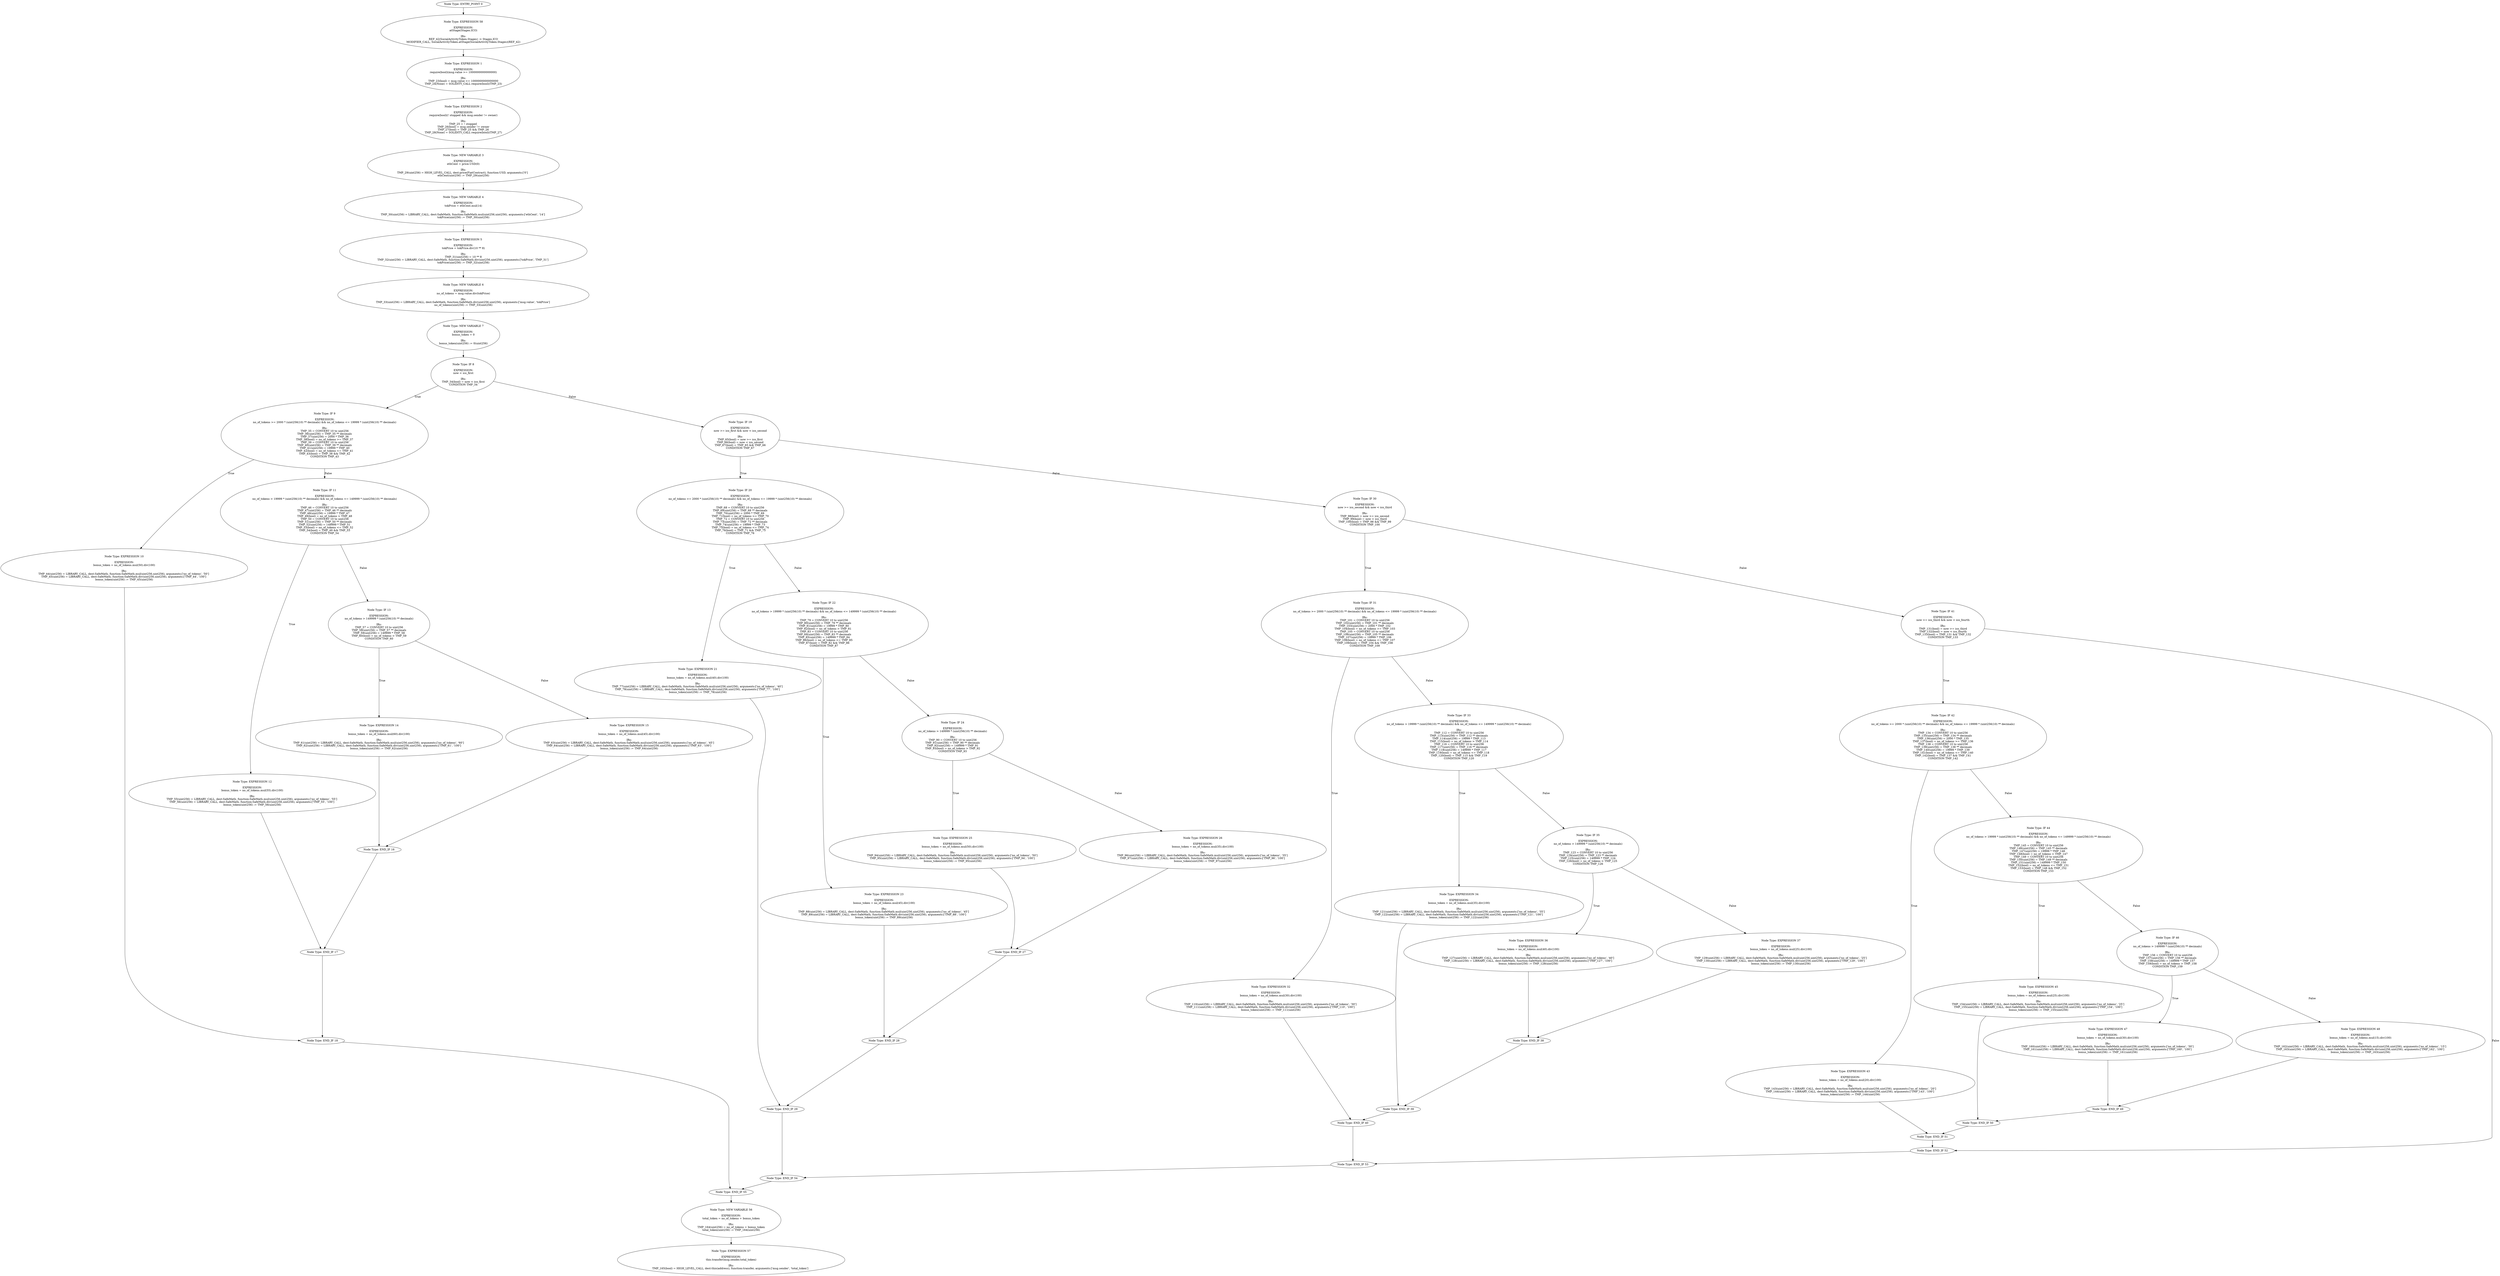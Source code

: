 digraph{
0[label="Node Type: ENTRY_POINT 0
"];
0->58;
1[label="Node Type: EXPRESSION 1

EXPRESSION:
require(bool)(msg.value >= 1000000000000000)

IRs:
TMP_23(bool) = msg.value >= 1000000000000000
TMP_24(None) = SOLIDITY_CALL require(bool)(TMP_23)"];
1->2;
2[label="Node Type: EXPRESSION 2

EXPRESSION:
require(bool)(! stopped && msg.sender != owner)

IRs:
TMP_25 = ! stopped 
TMP_26(bool) = msg.sender != owner
TMP_27(bool) = TMP_25 && TMP_26
TMP_28(None) = SOLIDITY_CALL require(bool)(TMP_27)"];
2->3;
3[label="Node Type: NEW VARIABLE 3

EXPRESSION:
ethCent = price.USD(0)

IRs:
TMP_29(uint256) = HIGH_LEVEL_CALL, dest:price(FiatContract), function:USD, arguments:['0']  
ethCent(uint256) := TMP_29(uint256)"];
3->4;
4[label="Node Type: NEW VARIABLE 4

EXPRESSION:
tokPrice = ethCent.mul(14)

IRs:
TMP_30(uint256) = LIBRARY_CALL, dest:SafeMath, function:SafeMath.mul(uint256,uint256), arguments:['ethCent', '14'] 
tokPrice(uint256) := TMP_30(uint256)"];
4->5;
5[label="Node Type: EXPRESSION 5

EXPRESSION:
tokPrice = tokPrice.div(10 ** 8)

IRs:
TMP_31(uint256) = 10 ** 8
TMP_32(uint256) = LIBRARY_CALL, dest:SafeMath, function:SafeMath.div(uint256,uint256), arguments:['tokPrice', 'TMP_31'] 
tokPrice(uint256) := TMP_32(uint256)"];
5->6;
6[label="Node Type: NEW VARIABLE 6

EXPRESSION:
no_of_tokens = msg.value.div(tokPrice)

IRs:
TMP_33(uint256) = LIBRARY_CALL, dest:SafeMath, function:SafeMath.div(uint256,uint256), arguments:['msg.value', 'tokPrice'] 
no_of_tokens(uint256) := TMP_33(uint256)"];
6->7;
7[label="Node Type: NEW VARIABLE 7

EXPRESSION:
bonus_token = 0

IRs:
bonus_token(uint256) := 0(uint256)"];
7->8;
8[label="Node Type: IF 8

EXPRESSION:
now < ico_first

IRs:
TMP_34(bool) = now < ico_first
CONDITION TMP_34"];
8->9[label="True"];
8->19[label="False"];
9[label="Node Type: IF 9

EXPRESSION:
no_of_tokens >= 2000 * (uint256(10) ** decimals) && no_of_tokens <= 19999 * (uint256(10) ** decimals)

IRs:
TMP_35 = CONVERT 10 to uint256
TMP_36(uint256) = TMP_35 ** decimals
TMP_37(uint256) = 2000 * TMP_36
TMP_38(bool) = no_of_tokens >= TMP_37
TMP_39 = CONVERT 10 to uint256
TMP_40(uint256) = TMP_39 ** decimals
TMP_41(uint256) = 19999 * TMP_40
TMP_42(bool) = no_of_tokens <= TMP_41
TMP_43(bool) = TMP_38 && TMP_42
CONDITION TMP_43"];
9->10[label="True"];
9->11[label="False"];
10[label="Node Type: EXPRESSION 10

EXPRESSION:
bonus_token = no_of_tokens.mul(50).div(100)

IRs:
TMP_44(uint256) = LIBRARY_CALL, dest:SafeMath, function:SafeMath.mul(uint256,uint256), arguments:['no_of_tokens', '50'] 
TMP_45(uint256) = LIBRARY_CALL, dest:SafeMath, function:SafeMath.div(uint256,uint256), arguments:['TMP_44', '100'] 
bonus_token(uint256) := TMP_45(uint256)"];
10->18;
11[label="Node Type: IF 11

EXPRESSION:
no_of_tokens > 19999 * (uint256(10) ** decimals) && no_of_tokens <= 149999 * (uint256(10) ** decimals)

IRs:
TMP_46 = CONVERT 10 to uint256
TMP_47(uint256) = TMP_46 ** decimals
TMP_48(uint256) = 19999 * TMP_47
TMP_49(bool) = no_of_tokens > TMP_48
TMP_50 = CONVERT 10 to uint256
TMP_51(uint256) = TMP_50 ** decimals
TMP_52(uint256) = 149999 * TMP_51
TMP_53(bool) = no_of_tokens <= TMP_52
TMP_54(bool) = TMP_49 && TMP_53
CONDITION TMP_54"];
11->12[label="True"];
11->13[label="False"];
12[label="Node Type: EXPRESSION 12

EXPRESSION:
bonus_token = no_of_tokens.mul(55).div(100)

IRs:
TMP_55(uint256) = LIBRARY_CALL, dest:SafeMath, function:SafeMath.mul(uint256,uint256), arguments:['no_of_tokens', '55'] 
TMP_56(uint256) = LIBRARY_CALL, dest:SafeMath, function:SafeMath.div(uint256,uint256), arguments:['TMP_55', '100'] 
bonus_token(uint256) := TMP_56(uint256)"];
12->17;
13[label="Node Type: IF 13

EXPRESSION:
no_of_tokens > 149999 * (uint256(10) ** decimals)

IRs:
TMP_57 = CONVERT 10 to uint256
TMP_58(uint256) = TMP_57 ** decimals
TMP_59(uint256) = 149999 * TMP_58
TMP_60(bool) = no_of_tokens > TMP_59
CONDITION TMP_60"];
13->14[label="True"];
13->15[label="False"];
14[label="Node Type: EXPRESSION 14

EXPRESSION:
bonus_token = no_of_tokens.mul(60).div(100)

IRs:
TMP_61(uint256) = LIBRARY_CALL, dest:SafeMath, function:SafeMath.mul(uint256,uint256), arguments:['no_of_tokens', '60'] 
TMP_62(uint256) = LIBRARY_CALL, dest:SafeMath, function:SafeMath.div(uint256,uint256), arguments:['TMP_61', '100'] 
bonus_token(uint256) := TMP_62(uint256)"];
14->16;
15[label="Node Type: EXPRESSION 15

EXPRESSION:
bonus_token = no_of_tokens.mul(45).div(100)

IRs:
TMP_63(uint256) = LIBRARY_CALL, dest:SafeMath, function:SafeMath.mul(uint256,uint256), arguments:['no_of_tokens', '45'] 
TMP_64(uint256) = LIBRARY_CALL, dest:SafeMath, function:SafeMath.div(uint256,uint256), arguments:['TMP_63', '100'] 
bonus_token(uint256) := TMP_64(uint256)"];
15->16;
16[label="Node Type: END_IF 16
"];
16->17;
17[label="Node Type: END_IF 17
"];
17->18;
18[label="Node Type: END_IF 18
"];
18->55;
19[label="Node Type: IF 19

EXPRESSION:
now >= ico_first && now < ico_second

IRs:
TMP_65(bool) = now >= ico_first
TMP_66(bool) = now < ico_second
TMP_67(bool) = TMP_65 && TMP_66
CONDITION TMP_67"];
19->20[label="True"];
19->30[label="False"];
20[label="Node Type: IF 20

EXPRESSION:
no_of_tokens >= 2000 * (uint256(10) ** decimals) && no_of_tokens <= 19999 * (uint256(10) ** decimals)

IRs:
TMP_68 = CONVERT 10 to uint256
TMP_69(uint256) = TMP_68 ** decimals
TMP_70(uint256) = 2000 * TMP_69
TMP_71(bool) = no_of_tokens >= TMP_70
TMP_72 = CONVERT 10 to uint256
TMP_73(uint256) = TMP_72 ** decimals
TMP_74(uint256) = 19999 * TMP_73
TMP_75(bool) = no_of_tokens <= TMP_74
TMP_76(bool) = TMP_71 && TMP_75
CONDITION TMP_76"];
20->21[label="True"];
20->22[label="False"];
21[label="Node Type: EXPRESSION 21

EXPRESSION:
bonus_token = no_of_tokens.mul(40).div(100)

IRs:
TMP_77(uint256) = LIBRARY_CALL, dest:SafeMath, function:SafeMath.mul(uint256,uint256), arguments:['no_of_tokens', '40'] 
TMP_78(uint256) = LIBRARY_CALL, dest:SafeMath, function:SafeMath.div(uint256,uint256), arguments:['TMP_77', '100'] 
bonus_token(uint256) := TMP_78(uint256)"];
21->29;
22[label="Node Type: IF 22

EXPRESSION:
no_of_tokens > 19999 * (uint256(10) ** decimals) && no_of_tokens <= 149999 * (uint256(10) ** decimals)

IRs:
TMP_79 = CONVERT 10 to uint256
TMP_80(uint256) = TMP_79 ** decimals
TMP_81(uint256) = 19999 * TMP_80
TMP_82(bool) = no_of_tokens > TMP_81
TMP_83 = CONVERT 10 to uint256
TMP_84(uint256) = TMP_83 ** decimals
TMP_85(uint256) = 149999 * TMP_84
TMP_86(bool) = no_of_tokens <= TMP_85
TMP_87(bool) = TMP_82 && TMP_86
CONDITION TMP_87"];
22->23[label="True"];
22->24[label="False"];
23[label="Node Type: EXPRESSION 23

EXPRESSION:
bonus_token = no_of_tokens.mul(45).div(100)

IRs:
TMP_88(uint256) = LIBRARY_CALL, dest:SafeMath, function:SafeMath.mul(uint256,uint256), arguments:['no_of_tokens', '45'] 
TMP_89(uint256) = LIBRARY_CALL, dest:SafeMath, function:SafeMath.div(uint256,uint256), arguments:['TMP_88', '100'] 
bonus_token(uint256) := TMP_89(uint256)"];
23->28;
24[label="Node Type: IF 24

EXPRESSION:
no_of_tokens > 149999 * (uint256(10) ** decimals)

IRs:
TMP_90 = CONVERT 10 to uint256
TMP_91(uint256) = TMP_90 ** decimals
TMP_92(uint256) = 149999 * TMP_91
TMP_93(bool) = no_of_tokens > TMP_92
CONDITION TMP_93"];
24->25[label="True"];
24->26[label="False"];
25[label="Node Type: EXPRESSION 25

EXPRESSION:
bonus_token = no_of_tokens.mul(50).div(100)

IRs:
TMP_94(uint256) = LIBRARY_CALL, dest:SafeMath, function:SafeMath.mul(uint256,uint256), arguments:['no_of_tokens', '50'] 
TMP_95(uint256) = LIBRARY_CALL, dest:SafeMath, function:SafeMath.div(uint256,uint256), arguments:['TMP_94', '100'] 
bonus_token(uint256) := TMP_95(uint256)"];
25->27;
26[label="Node Type: EXPRESSION 26

EXPRESSION:
bonus_token = no_of_tokens.mul(35).div(100)

IRs:
TMP_96(uint256) = LIBRARY_CALL, dest:SafeMath, function:SafeMath.mul(uint256,uint256), arguments:['no_of_tokens', '35'] 
TMP_97(uint256) = LIBRARY_CALL, dest:SafeMath, function:SafeMath.div(uint256,uint256), arguments:['TMP_96', '100'] 
bonus_token(uint256) := TMP_97(uint256)"];
26->27;
27[label="Node Type: END_IF 27
"];
27->28;
28[label="Node Type: END_IF 28
"];
28->29;
29[label="Node Type: END_IF 29
"];
29->54;
30[label="Node Type: IF 30

EXPRESSION:
now >= ico_second && now < ico_third

IRs:
TMP_98(bool) = now >= ico_second
TMP_99(bool) = now < ico_third
TMP_100(bool) = TMP_98 && TMP_99
CONDITION TMP_100"];
30->31[label="True"];
30->41[label="False"];
31[label="Node Type: IF 31

EXPRESSION:
no_of_tokens >= 2000 * (uint256(10) ** decimals) && no_of_tokens <= 19999 * (uint256(10) ** decimals)

IRs:
TMP_101 = CONVERT 10 to uint256
TMP_102(uint256) = TMP_101 ** decimals
TMP_103(uint256) = 2000 * TMP_102
TMP_104(bool) = no_of_tokens >= TMP_103
TMP_105 = CONVERT 10 to uint256
TMP_106(uint256) = TMP_105 ** decimals
TMP_107(uint256) = 19999 * TMP_106
TMP_108(bool) = no_of_tokens <= TMP_107
TMP_109(bool) = TMP_104 && TMP_108
CONDITION TMP_109"];
31->32[label="True"];
31->33[label="False"];
32[label="Node Type: EXPRESSION 32

EXPRESSION:
bonus_token = no_of_tokens.mul(30).div(100)

IRs:
TMP_110(uint256) = LIBRARY_CALL, dest:SafeMath, function:SafeMath.mul(uint256,uint256), arguments:['no_of_tokens', '30'] 
TMP_111(uint256) = LIBRARY_CALL, dest:SafeMath, function:SafeMath.div(uint256,uint256), arguments:['TMP_110', '100'] 
bonus_token(uint256) := TMP_111(uint256)"];
32->40;
33[label="Node Type: IF 33

EXPRESSION:
no_of_tokens > 19999 * (uint256(10) ** decimals) && no_of_tokens <= 149999 * (uint256(10) ** decimals)

IRs:
TMP_112 = CONVERT 10 to uint256
TMP_113(uint256) = TMP_112 ** decimals
TMP_114(uint256) = 19999 * TMP_113
TMP_115(bool) = no_of_tokens > TMP_114
TMP_116 = CONVERT 10 to uint256
TMP_117(uint256) = TMP_116 ** decimals
TMP_118(uint256) = 149999 * TMP_117
TMP_119(bool) = no_of_tokens <= TMP_118
TMP_120(bool) = TMP_115 && TMP_119
CONDITION TMP_120"];
33->34[label="True"];
33->35[label="False"];
34[label="Node Type: EXPRESSION 34

EXPRESSION:
bonus_token = no_of_tokens.mul(35).div(100)

IRs:
TMP_121(uint256) = LIBRARY_CALL, dest:SafeMath, function:SafeMath.mul(uint256,uint256), arguments:['no_of_tokens', '35'] 
TMP_122(uint256) = LIBRARY_CALL, dest:SafeMath, function:SafeMath.div(uint256,uint256), arguments:['TMP_121', '100'] 
bonus_token(uint256) := TMP_122(uint256)"];
34->39;
35[label="Node Type: IF 35

EXPRESSION:
no_of_tokens > 149999 * (uint256(10) ** decimals)

IRs:
TMP_123 = CONVERT 10 to uint256
TMP_124(uint256) = TMP_123 ** decimals
TMP_125(uint256) = 149999 * TMP_124
TMP_126(bool) = no_of_tokens > TMP_125
CONDITION TMP_126"];
35->36[label="True"];
35->37[label="False"];
36[label="Node Type: EXPRESSION 36

EXPRESSION:
bonus_token = no_of_tokens.mul(40).div(100)

IRs:
TMP_127(uint256) = LIBRARY_CALL, dest:SafeMath, function:SafeMath.mul(uint256,uint256), arguments:['no_of_tokens', '40'] 
TMP_128(uint256) = LIBRARY_CALL, dest:SafeMath, function:SafeMath.div(uint256,uint256), arguments:['TMP_127', '100'] 
bonus_token(uint256) := TMP_128(uint256)"];
36->38;
37[label="Node Type: EXPRESSION 37

EXPRESSION:
bonus_token = no_of_tokens.mul(25).div(100)

IRs:
TMP_129(uint256) = LIBRARY_CALL, dest:SafeMath, function:SafeMath.mul(uint256,uint256), arguments:['no_of_tokens', '25'] 
TMP_130(uint256) = LIBRARY_CALL, dest:SafeMath, function:SafeMath.div(uint256,uint256), arguments:['TMP_129', '100'] 
bonus_token(uint256) := TMP_130(uint256)"];
37->38;
38[label="Node Type: END_IF 38
"];
38->39;
39[label="Node Type: END_IF 39
"];
39->40;
40[label="Node Type: END_IF 40
"];
40->53;
41[label="Node Type: IF 41

EXPRESSION:
now >= ico_third && now < ico_fourth

IRs:
TMP_131(bool) = now >= ico_third
TMP_132(bool) = now < ico_fourth
TMP_133(bool) = TMP_131 && TMP_132
CONDITION TMP_133"];
41->42[label="True"];
41->52[label="False"];
42[label="Node Type: IF 42

EXPRESSION:
no_of_tokens >= 2000 * (uint256(10) ** decimals) && no_of_tokens <= 19999 * (uint256(10) ** decimals)

IRs:
TMP_134 = CONVERT 10 to uint256
TMP_135(uint256) = TMP_134 ** decimals
TMP_136(uint256) = 2000 * TMP_135
TMP_137(bool) = no_of_tokens >= TMP_136
TMP_138 = CONVERT 10 to uint256
TMP_139(uint256) = TMP_138 ** decimals
TMP_140(uint256) = 19999 * TMP_139
TMP_141(bool) = no_of_tokens <= TMP_140
TMP_142(bool) = TMP_137 && TMP_141
CONDITION TMP_142"];
42->43[label="True"];
42->44[label="False"];
43[label="Node Type: EXPRESSION 43

EXPRESSION:
bonus_token = no_of_tokens.mul(20).div(100)

IRs:
TMP_143(uint256) = LIBRARY_CALL, dest:SafeMath, function:SafeMath.mul(uint256,uint256), arguments:['no_of_tokens', '20'] 
TMP_144(uint256) = LIBRARY_CALL, dest:SafeMath, function:SafeMath.div(uint256,uint256), arguments:['TMP_143', '100'] 
bonus_token(uint256) := TMP_144(uint256)"];
43->51;
44[label="Node Type: IF 44

EXPRESSION:
no_of_tokens > 19999 * (uint256(10) ** decimals) && no_of_tokens <= 149999 * (uint256(10) ** decimals)

IRs:
TMP_145 = CONVERT 10 to uint256
TMP_146(uint256) = TMP_145 ** decimals
TMP_147(uint256) = 19999 * TMP_146
TMP_148(bool) = no_of_tokens > TMP_147
TMP_149 = CONVERT 10 to uint256
TMP_150(uint256) = TMP_149 ** decimals
TMP_151(uint256) = 149999 * TMP_150
TMP_152(bool) = no_of_tokens <= TMP_151
TMP_153(bool) = TMP_148 && TMP_152
CONDITION TMP_153"];
44->45[label="True"];
44->46[label="False"];
45[label="Node Type: EXPRESSION 45

EXPRESSION:
bonus_token = no_of_tokens.mul(25).div(100)

IRs:
TMP_154(uint256) = LIBRARY_CALL, dest:SafeMath, function:SafeMath.mul(uint256,uint256), arguments:['no_of_tokens', '25'] 
TMP_155(uint256) = LIBRARY_CALL, dest:SafeMath, function:SafeMath.div(uint256,uint256), arguments:['TMP_154', '100'] 
bonus_token(uint256) := TMP_155(uint256)"];
45->50;
46[label="Node Type: IF 46

EXPRESSION:
no_of_tokens > 149999 * (uint256(10) ** decimals)

IRs:
TMP_156 = CONVERT 10 to uint256
TMP_157(uint256) = TMP_156 ** decimals
TMP_158(uint256) = 149999 * TMP_157
TMP_159(bool) = no_of_tokens > TMP_158
CONDITION TMP_159"];
46->47[label="True"];
46->48[label="False"];
47[label="Node Type: EXPRESSION 47

EXPRESSION:
bonus_token = no_of_tokens.mul(30).div(100)

IRs:
TMP_160(uint256) = LIBRARY_CALL, dest:SafeMath, function:SafeMath.mul(uint256,uint256), arguments:['no_of_tokens', '30'] 
TMP_161(uint256) = LIBRARY_CALL, dest:SafeMath, function:SafeMath.div(uint256,uint256), arguments:['TMP_160', '100'] 
bonus_token(uint256) := TMP_161(uint256)"];
47->49;
48[label="Node Type: EXPRESSION 48

EXPRESSION:
bonus_token = no_of_tokens.mul(15).div(100)

IRs:
TMP_162(uint256) = LIBRARY_CALL, dest:SafeMath, function:SafeMath.mul(uint256,uint256), arguments:['no_of_tokens', '15'] 
TMP_163(uint256) = LIBRARY_CALL, dest:SafeMath, function:SafeMath.div(uint256,uint256), arguments:['TMP_162', '100'] 
bonus_token(uint256) := TMP_163(uint256)"];
48->49;
49[label="Node Type: END_IF 49
"];
49->50;
50[label="Node Type: END_IF 50
"];
50->51;
51[label="Node Type: END_IF 51
"];
51->52;
52[label="Node Type: END_IF 52
"];
52->53;
53[label="Node Type: END_IF 53
"];
53->54;
54[label="Node Type: END_IF 54
"];
54->55;
55[label="Node Type: END_IF 55
"];
55->56;
56[label="Node Type: NEW VARIABLE 56

EXPRESSION:
total_token = no_of_tokens + bonus_token

IRs:
TMP_164(uint256) = no_of_tokens + bonus_token
total_token(uint256) := TMP_164(uint256)"];
56->57;
57[label="Node Type: EXPRESSION 57

EXPRESSION:
this.transfer(msg.sender,total_token)

IRs:
TMP_165(bool) = HIGH_LEVEL_CALL, dest:this(address), function:transfer, arguments:['msg.sender', 'total_token']  "];
58[label="Node Type: EXPRESSION 58

EXPRESSION:
atStage(Stages.ICO)

IRs:
REF_42(SocialActivityToken.Stages) -> Stages.ICO
MODIFIER_CALL, SocialActivityToken.atStage(SocialActivityToken.Stages)(REF_42)"];
58->1;
}
